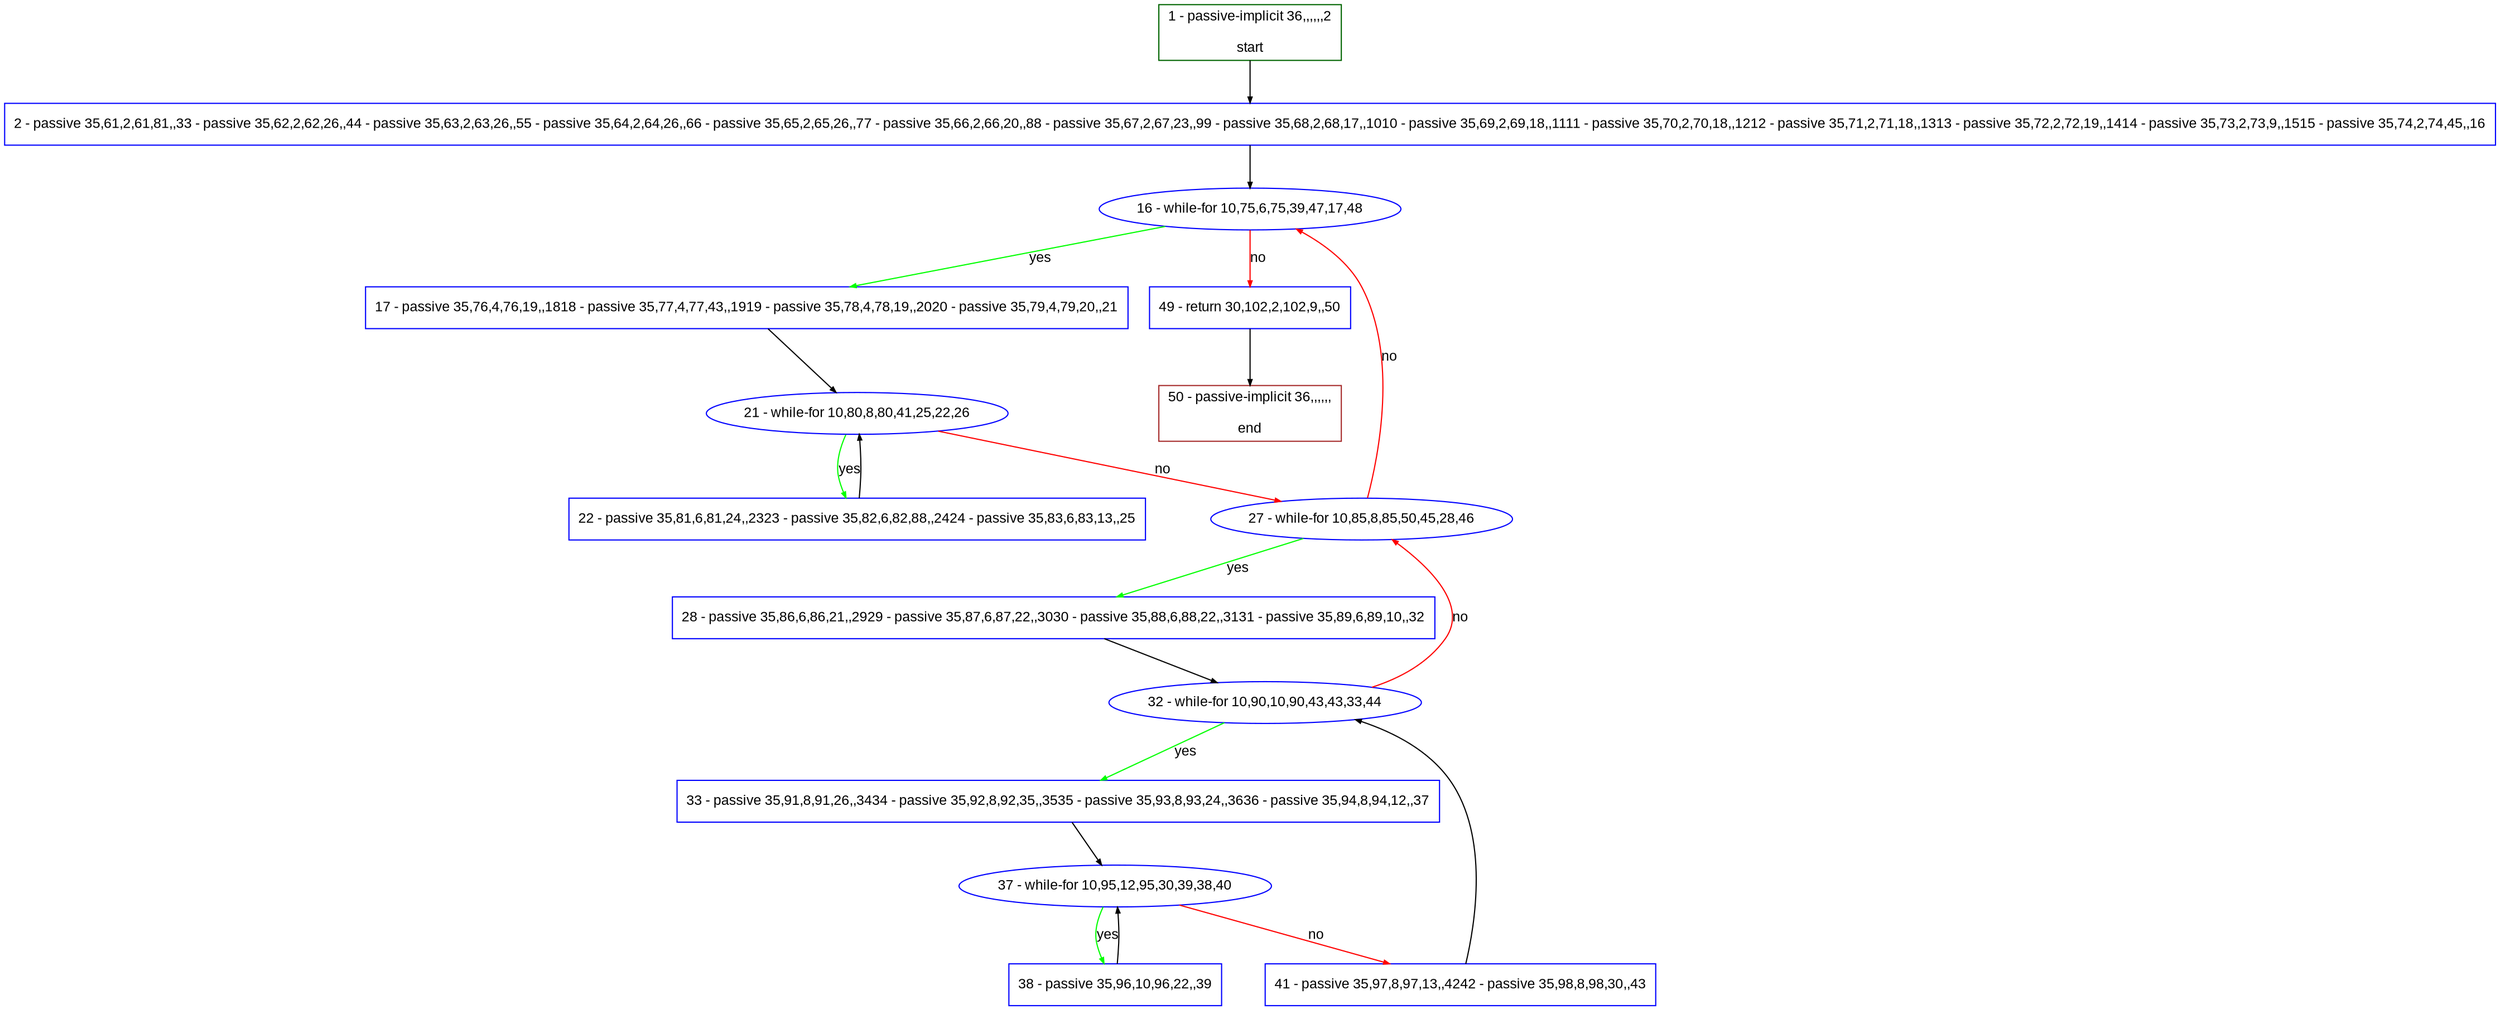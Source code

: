 digraph "" {
  graph [pack="true", label="", fontsize="12", packmode="clust", fontname="Arial", fillcolor="#FFFFCC", bgcolor="white", style="rounded,filled", compound="true"];
  node [node_initialized="no", label="", color="grey", fontsize="12", fillcolor="white", fontname="Arial", style="filled", shape="rectangle", compound="true", fixedsize="false"];
  edge [fontcolor="black", arrowhead="normal", arrowtail="none", arrowsize="0.5", ltail="", label="", color="black", fontsize="12", lhead="", fontname="Arial", dir="forward", compound="true"];
  __N1 [label="2 - passive 35,61,2,61,81,,33 - passive 35,62,2,62,26,,44 - passive 35,63,2,63,26,,55 - passive 35,64,2,64,26,,66 - passive 35,65,2,65,26,,77 - passive 35,66,2,66,20,,88 - passive 35,67,2,67,23,,99 - passive 35,68,2,68,17,,1010 - passive 35,69,2,69,18,,1111 - passive 35,70,2,70,18,,1212 - passive 35,71,2,71,18,,1313 - passive 35,72,2,72,19,,1414 - passive 35,73,2,73,9,,1515 - passive 35,74,2,74,45,,16", color="#0000ff", fillcolor="#ffffff", style="filled", shape="box"];
  __N2 [label="1 - passive-implicit 36,,,,,,2\n\nstart", color="#006400", fillcolor="#ffffff", style="filled", shape="box"];
  __N3 [label="16 - while-for 10,75,6,75,39,47,17,48", color="#0000ff", fillcolor="#ffffff", style="filled", shape="oval"];
  __N4 [label="17 - passive 35,76,4,76,19,,1818 - passive 35,77,4,77,43,,1919 - passive 35,78,4,78,19,,2020 - passive 35,79,4,79,20,,21", color="#0000ff", fillcolor="#ffffff", style="filled", shape="box"];
  __N5 [label="49 - return 30,102,2,102,9,,50", color="#0000ff", fillcolor="#ffffff", style="filled", shape="box"];
  __N6 [label="21 - while-for 10,80,8,80,41,25,22,26", color="#0000ff", fillcolor="#ffffff", style="filled", shape="oval"];
  __N7 [label="22 - passive 35,81,6,81,24,,2323 - passive 35,82,6,82,88,,2424 - passive 35,83,6,83,13,,25", color="#0000ff", fillcolor="#ffffff", style="filled", shape="box"];
  __N8 [label="27 - while-for 10,85,8,85,50,45,28,46", color="#0000ff", fillcolor="#ffffff", style="filled", shape="oval"];
  __N9 [label="28 - passive 35,86,6,86,21,,2929 - passive 35,87,6,87,22,,3030 - passive 35,88,6,88,22,,3131 - passive 35,89,6,89,10,,32", color="#0000ff", fillcolor="#ffffff", style="filled", shape="box"];
  __N10 [label="32 - while-for 10,90,10,90,43,43,33,44", color="#0000ff", fillcolor="#ffffff", style="filled", shape="oval"];
  __N11 [label="33 - passive 35,91,8,91,26,,3434 - passive 35,92,8,92,35,,3535 - passive 35,93,8,93,24,,3636 - passive 35,94,8,94,12,,37", color="#0000ff", fillcolor="#ffffff", style="filled", shape="box"];
  __N12 [label="37 - while-for 10,95,12,95,30,39,38,40", color="#0000ff", fillcolor="#ffffff", style="filled", shape="oval"];
  __N13 [label="38 - passive 35,96,10,96,22,,39", color="#0000ff", fillcolor="#ffffff", style="filled", shape="box"];
  __N14 [label="41 - passive 35,97,8,97,13,,4242 - passive 35,98,8,98,30,,43", color="#0000ff", fillcolor="#ffffff", style="filled", shape="box"];
  __N15 [label="50 - passive-implicit 36,,,,,,\n\nend", color="#a52a2a", fillcolor="#ffffff", style="filled", shape="box"];
  __N2 -> __N1 [arrowhead="normal", arrowtail="none", color="#000000", label="", dir="forward"];
  __N1 -> __N3 [arrowhead="normal", arrowtail="none", color="#000000", label="", dir="forward"];
  __N3 -> __N4 [arrowhead="normal", arrowtail="none", color="#00ff00", label="yes", dir="forward"];
  __N3 -> __N5 [arrowhead="normal", arrowtail="none", color="#ff0000", label="no", dir="forward"];
  __N4 -> __N6 [arrowhead="normal", arrowtail="none", color="#000000", label="", dir="forward"];
  __N6 -> __N7 [arrowhead="normal", arrowtail="none", color="#00ff00", label="yes", dir="forward"];
  __N7 -> __N6 [arrowhead="normal", arrowtail="none", color="#000000", label="", dir="forward"];
  __N6 -> __N8 [arrowhead="normal", arrowtail="none", color="#ff0000", label="no", dir="forward"];
  __N8 -> __N3 [arrowhead="normal", arrowtail="none", color="#ff0000", label="no", dir="forward"];
  __N8 -> __N9 [arrowhead="normal", arrowtail="none", color="#00ff00", label="yes", dir="forward"];
  __N9 -> __N10 [arrowhead="normal", arrowtail="none", color="#000000", label="", dir="forward"];
  __N10 -> __N8 [arrowhead="normal", arrowtail="none", color="#ff0000", label="no", dir="forward"];
  __N10 -> __N11 [arrowhead="normal", arrowtail="none", color="#00ff00", label="yes", dir="forward"];
  __N11 -> __N12 [arrowhead="normal", arrowtail="none", color="#000000", label="", dir="forward"];
  __N12 -> __N13 [arrowhead="normal", arrowtail="none", color="#00ff00", label="yes", dir="forward"];
  __N13 -> __N12 [arrowhead="normal", arrowtail="none", color="#000000", label="", dir="forward"];
  __N12 -> __N14 [arrowhead="normal", arrowtail="none", color="#ff0000", label="no", dir="forward"];
  __N14 -> __N10 [arrowhead="normal", arrowtail="none", color="#000000", label="", dir="forward"];
  __N5 -> __N15 [arrowhead="normal", arrowtail="none", color="#000000", label="", dir="forward"];
}
